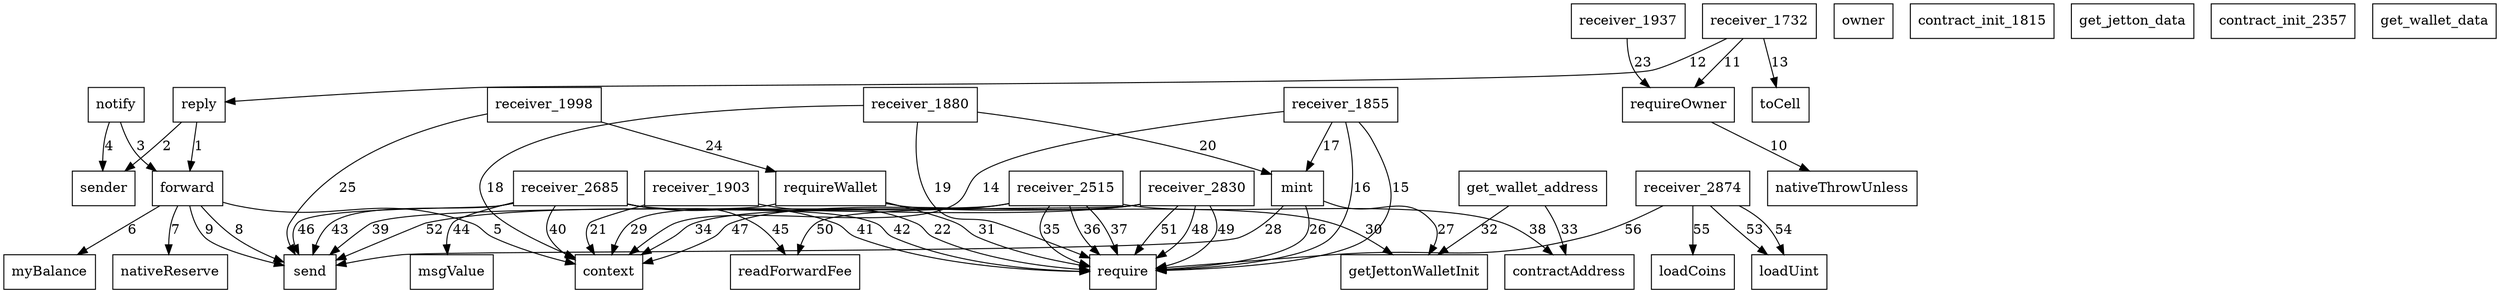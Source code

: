 digraph "CallGraph" {
    node [shape=box];
    node_1 [label="reply"];
    node_2 [label="notify"];
    node_3 [label="forward"];
    node_4 [label="requireOwner"];
    node_5 [label="owner"];
    node_6 [label="receiver_1732"];
    node_7 [label="contract_init_1815"];
    node_8 [label="receiver_1855"];
    node_9 [label="receiver_1880"];
    node_10 [label="receiver_1903"];
    node_11 [label="receiver_1937"];
    node_12 [label="receiver_1998"];
    node_13 [label="mint"];
    node_14 [label="requireWallet"];
    node_15 [label="getJettonWalletInit"];
    node_16 [label="get_jetton_data"];
    node_17 [label="get_wallet_address"];
    node_18 [label="contract_init_2357"];
    node_19 [label="receiver_2515"];
    node_20 [label="receiver_2685"];
    node_21 [label="msgValue"];
    node_22 [label="receiver_2830"];
    node_23 [label="receiver_2874"];
    node_24 [label="get_wallet_data"];
    node_26 [label="sender"];
    node_28 [label="context"];
    node_30 [label="myBalance"];
    node_32 [label="nativeReserve"];
    node_34 [label="send"];
    node_36 [label="nativeThrowUnless"];
    node_38 [label="toCell"];
    node_40 [label="require"];
    node_42 [label="contractAddress"];
    node_44 [label="readForwardFee"];
    node_46 [label="loadUint"];
    node_48 [label="loadCoins"];
    node_1 -> node_3 [label="1"];
    node_1 -> node_26 [label="2"];
    node_2 -> node_3 [label="3"];
    node_2 -> node_26 [label="4"];
    node_3 -> node_28 [label="5"];
    node_3 -> node_30 [label="6"];
    node_3 -> node_32 [label="7"];
    node_3 -> node_34 [label="8"];
    node_3 -> node_34 [label="9"];
    node_4 -> node_36 [label="10"];
    node_6 -> node_4 [label="11"];
    node_6 -> node_1 [label="12"];
    node_6 -> node_38 [label="13"];
    node_8 -> node_28 [label="14"];
    node_8 -> node_40 [label="15"];
    node_8 -> node_40 [label="16"];
    node_8 -> node_13 [label="17"];
    node_9 -> node_28 [label="18"];
    node_9 -> node_40 [label="19"];
    node_9 -> node_13 [label="20"];
    node_10 -> node_28 [label="21"];
    node_10 -> node_40 [label="22"];
    node_11 -> node_4 [label="23"];
    node_12 -> node_14 [label="24"];
    node_12 -> node_34 [label="25"];
    node_13 -> node_40 [label="26"];
    node_13 -> node_15 [label="27"];
    node_13 -> node_34 [label="28"];
    node_14 -> node_28 [label="29"];
    node_14 -> node_15 [label="30"];
    node_14 -> node_40 [label="31"];
    node_17 -> node_15 [label="32"];
    node_17 -> node_42 [label="33"];
    node_19 -> node_28 [label="34"];
    node_19 -> node_40 [label="35"];
    node_19 -> node_40 [label="36"];
    node_19 -> node_40 [label="37"];
    node_19 -> node_42 [label="38"];
    node_19 -> node_34 [label="39"];
    node_20 -> node_28 [label="40"];
    node_20 -> node_40 [label="41"];
    node_20 -> node_40 [label="42"];
    node_20 -> node_34 [label="43"];
    node_20 -> node_21 [label="44"];
    node_20 -> node_44 [label="45"];
    node_20 -> node_34 [label="46"];
    node_22 -> node_28 [label="47"];
    node_22 -> node_40 [label="48"];
    node_22 -> node_40 [label="49"];
    node_22 -> node_44 [label="50"];
    node_22 -> node_40 [label="51"];
    node_22 -> node_34 [label="52"];
    node_23 -> node_46 [label="53"];
    node_23 -> node_46 [label="54"];
    node_23 -> node_48 [label="55"];
    node_23 -> node_40 [label="56"];
}
